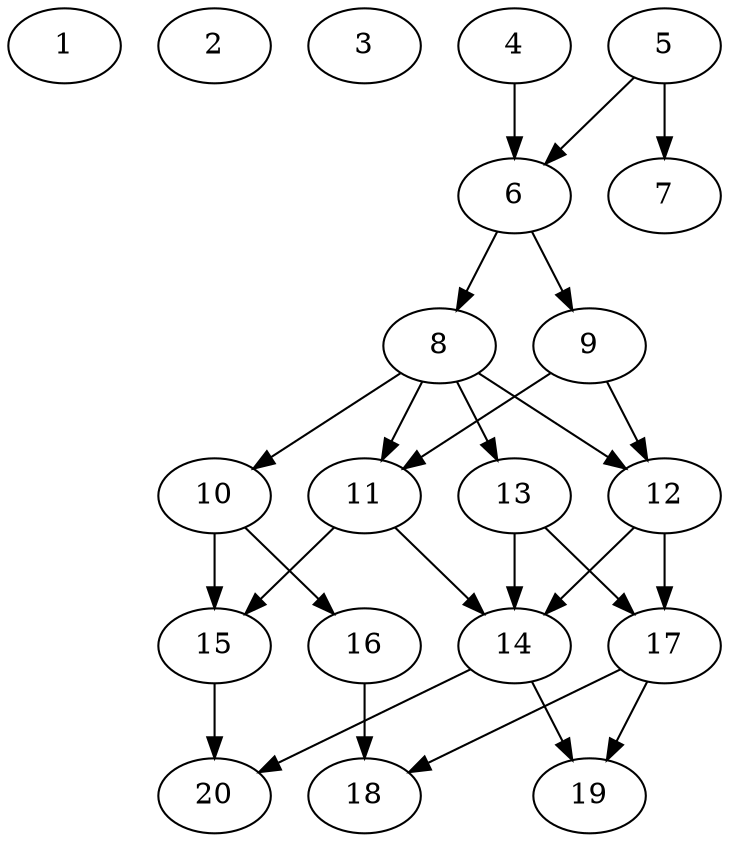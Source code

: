 // DAG automatically generated by daggen at Tue Jul 23 14:22:50 2019
// ./daggen --dot -n 20 --ccr 0.4 --fat 0.5 --regular 0.5 --density 0.6 --mindata 5242880 --maxdata 52428800 
digraph G {
  1 [size="95116800", alpha="0.05", expect_size="38046720"] 
  2 [size="36600320", alpha="0.16", expect_size="14640128"] 
  3 [size="61706240", alpha="0.06", expect_size="24682496"] 
  4 [size="66365440", alpha="0.03", expect_size="26546176"] 
  4 -> 6 [size ="26546176"]
  5 [size="16962560", alpha="0.04", expect_size="6785024"] 
  5 -> 6 [size ="6785024"]
  5 -> 7 [size ="6785024"]
  6 [size="47457280", alpha="0.07", expect_size="18982912"] 
  6 -> 8 [size ="18982912"]
  6 -> 9 [size ="18982912"]
  7 [size="91164160", alpha="0.19", expect_size="36465664"] 
  8 [size="51965440", alpha="0.03", expect_size="20786176"] 
  8 -> 10 [size ="20786176"]
  8 -> 11 [size ="20786176"]
  8 -> 12 [size ="20786176"]
  8 -> 13 [size ="20786176"]
  9 [size="128145920", alpha="0.08", expect_size="51258368"] 
  9 -> 11 [size ="51258368"]
  9 -> 12 [size ="51258368"]
  10 [size="13729280", alpha="0.01", expect_size="5491712"] 
  10 -> 15 [size ="5491712"]
  10 -> 16 [size ="5491712"]
  11 [size="90350080", alpha="0.09", expect_size="36140032"] 
  11 -> 14 [size ="36140032"]
  11 -> 15 [size ="36140032"]
  12 [size="118023680", alpha="0.20", expect_size="47209472"] 
  12 -> 14 [size ="47209472"]
  12 -> 17 [size ="47209472"]
  13 [size="92848640", alpha="0.04", expect_size="37139456"] 
  13 -> 14 [size ="37139456"]
  13 -> 17 [size ="37139456"]
  14 [size="128565760", alpha="0.04", expect_size="51426304"] 
  14 -> 19 [size ="51426304"]
  14 -> 20 [size ="51426304"]
  15 [size="29079040", alpha="0.00", expect_size="11631616"] 
  15 -> 20 [size ="11631616"]
  16 [size="50275840", alpha="0.13", expect_size="20110336"] 
  16 -> 18 [size ="20110336"]
  17 [size="90493440", alpha="0.05", expect_size="36197376"] 
  17 -> 18 [size ="36197376"]
  17 -> 19 [size ="36197376"]
  18 [size="87119360", alpha="0.08", expect_size="34847744"] 
  19 [size="105651200", alpha="0.11", expect_size="42260480"] 
  20 [size="34885120", alpha="0.09", expect_size="13954048"] 
}
